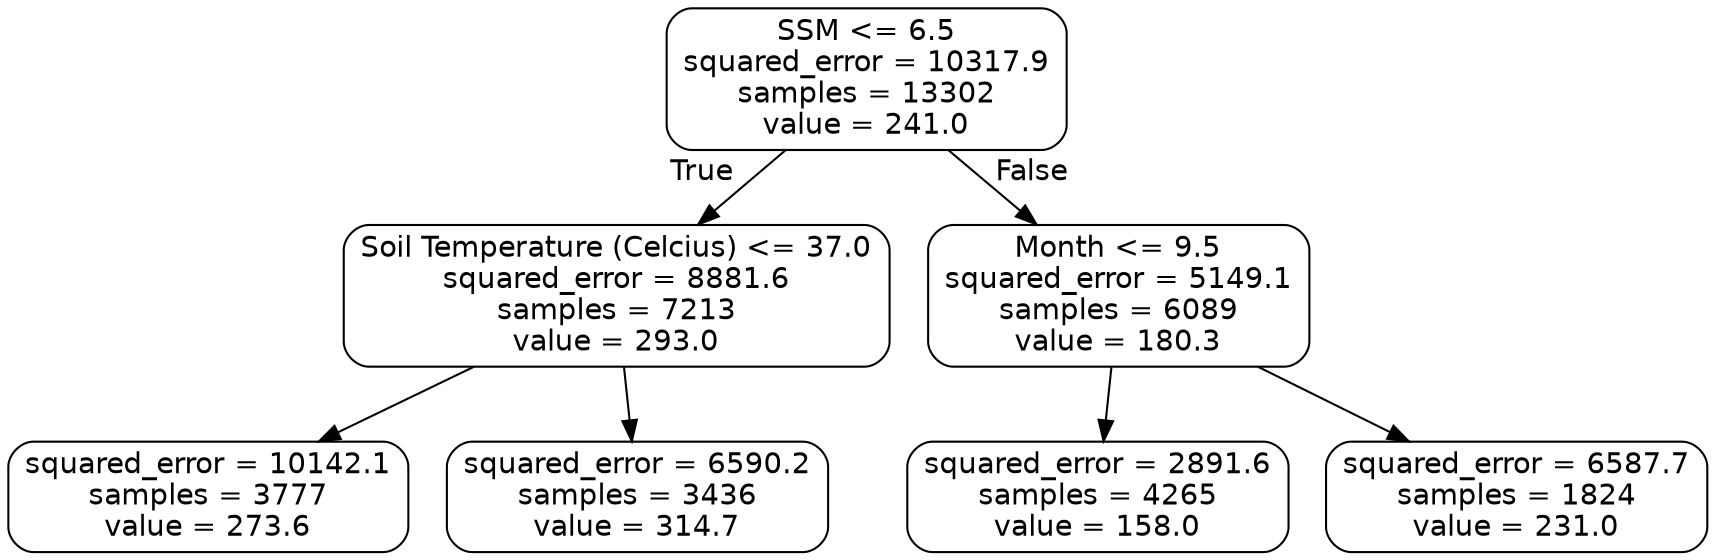 digraph Tree {
node [shape=box, style="rounded", color="black", fontname="helvetica"] ;
edge [fontname="helvetica"] ;
0 [label="SSM <= 6.5\nsquared_error = 10317.9\nsamples = 13302\nvalue = 241.0"] ;
1 [label="Soil Temperature (Celcius) <= 37.0\nsquared_error = 8881.6\nsamples = 7213\nvalue = 293.0"] ;
0 -> 1 [labeldistance=2.5, labelangle=45, headlabel="True"] ;
2 [label="squared_error = 10142.1\nsamples = 3777\nvalue = 273.6"] ;
1 -> 2 ;
3 [label="squared_error = 6590.2\nsamples = 3436\nvalue = 314.7"] ;
1 -> 3 ;
4 [label="Month <= 9.5\nsquared_error = 5149.1\nsamples = 6089\nvalue = 180.3"] ;
0 -> 4 [labeldistance=2.5, labelangle=-45, headlabel="False"] ;
5 [label="squared_error = 2891.6\nsamples = 4265\nvalue = 158.0"] ;
4 -> 5 ;
6 [label="squared_error = 6587.7\nsamples = 1824\nvalue = 231.0"] ;
4 -> 6 ;
}